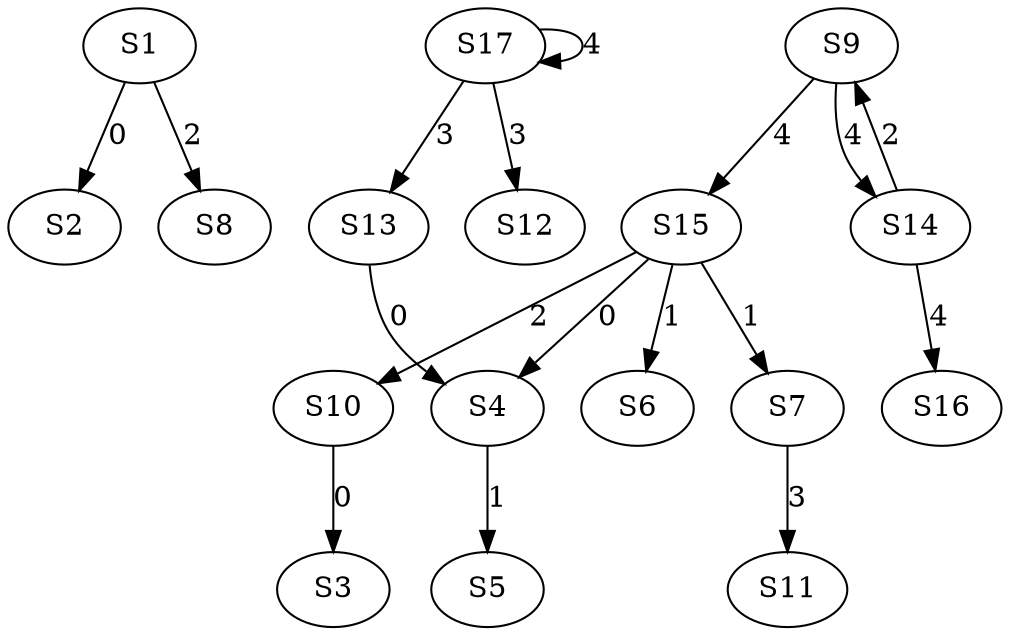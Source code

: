 strict digraph {
	S1 -> S2 [ label = 0 ];
	S10 -> S3 [ label = 0 ];
	S13 -> S4 [ label = 0 ];
	S4 -> S5 [ label = 1 ];
	S15 -> S6 [ label = 1 ];
	S15 -> S7 [ label = 1 ];
	S1 -> S8 [ label = 2 ];
	S14 -> S9 [ label = 2 ];
	S15 -> S10 [ label = 2 ];
	S7 -> S11 [ label = 3 ];
	S17 -> S12 [ label = 3 ];
	S17 -> S13 [ label = 3 ];
	S9 -> S14 [ label = 4 ];
	S9 -> S15 [ label = 4 ];
	S14 -> S16 [ label = 4 ];
	S17 -> S17 [ label = 4 ];
	S15 -> S4 [ label = 0 ];
}